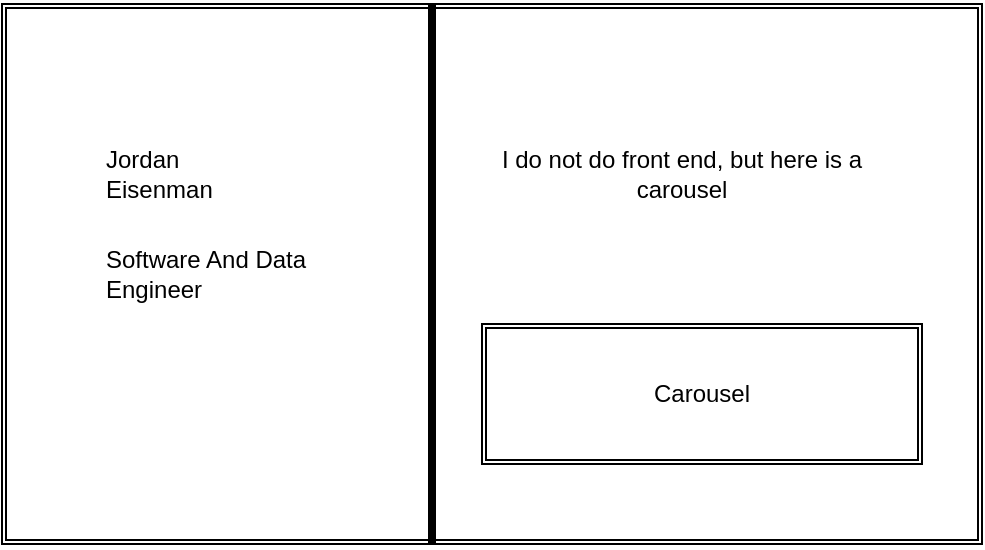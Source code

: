 <mxfile>
    <diagram id="5l3SFd283lTNIPQ8S1MM" name="Page-1">
        <mxGraphModel dx="893" dy="819" grid="1" gridSize="10" guides="1" tooltips="1" connect="1" arrows="1" fold="1" page="1" pageScale="1" pageWidth="850" pageHeight="1100" math="0" shadow="0">
            <root>
                <mxCell id="0"/>
                <mxCell id="1" parent="0"/>
                <mxCell id="4" value="" style="shape=ext;double=1;rounded=0;whiteSpace=wrap;html=1;" vertex="1" parent="1">
                    <mxGeometry x="60" y="80" width="490" height="270" as="geometry"/>
                </mxCell>
                <mxCell id="6" value="" style="line;strokeWidth=4;direction=south;html=1;perimeter=backbonePerimeter;points=[];outlineConnect=0;" vertex="1" parent="1">
                    <mxGeometry x="270" y="80" width="10" height="270" as="geometry"/>
                </mxCell>
                <mxCell id="7" value="Jordan&amp;nbsp;&lt;br&gt;Eisenman" style="text;strokeColor=none;align=left;fillColor=none;html=1;verticalAlign=middle;whiteSpace=wrap;rounded=0;" vertex="1" parent="1">
                    <mxGeometry x="110" y="150" width="60" height="30" as="geometry"/>
                </mxCell>
                <mxCell id="8" value="Software And Data Engineer" style="text;strokeColor=none;align=left;fillColor=none;html=1;verticalAlign=middle;whiteSpace=wrap;rounded=0;" vertex="1" parent="1">
                    <mxGeometry x="110" y="200" width="130" height="30" as="geometry"/>
                </mxCell>
                <mxCell id="10" value="Carousel" style="shape=ext;double=1;rounded=0;whiteSpace=wrap;html=1;" vertex="1" parent="1">
                    <mxGeometry x="300" y="240" width="220" height="70" as="geometry"/>
                </mxCell>
                <mxCell id="11" value="I do not do front end, but here is a carousel" style="text;strokeColor=none;align=center;fillColor=none;html=1;verticalAlign=middle;whiteSpace=wrap;rounded=0;" vertex="1" parent="1">
                    <mxGeometry x="300" y="150" width="200" height="30" as="geometry"/>
                </mxCell>
            </root>
        </mxGraphModel>
    </diagram>
</mxfile>